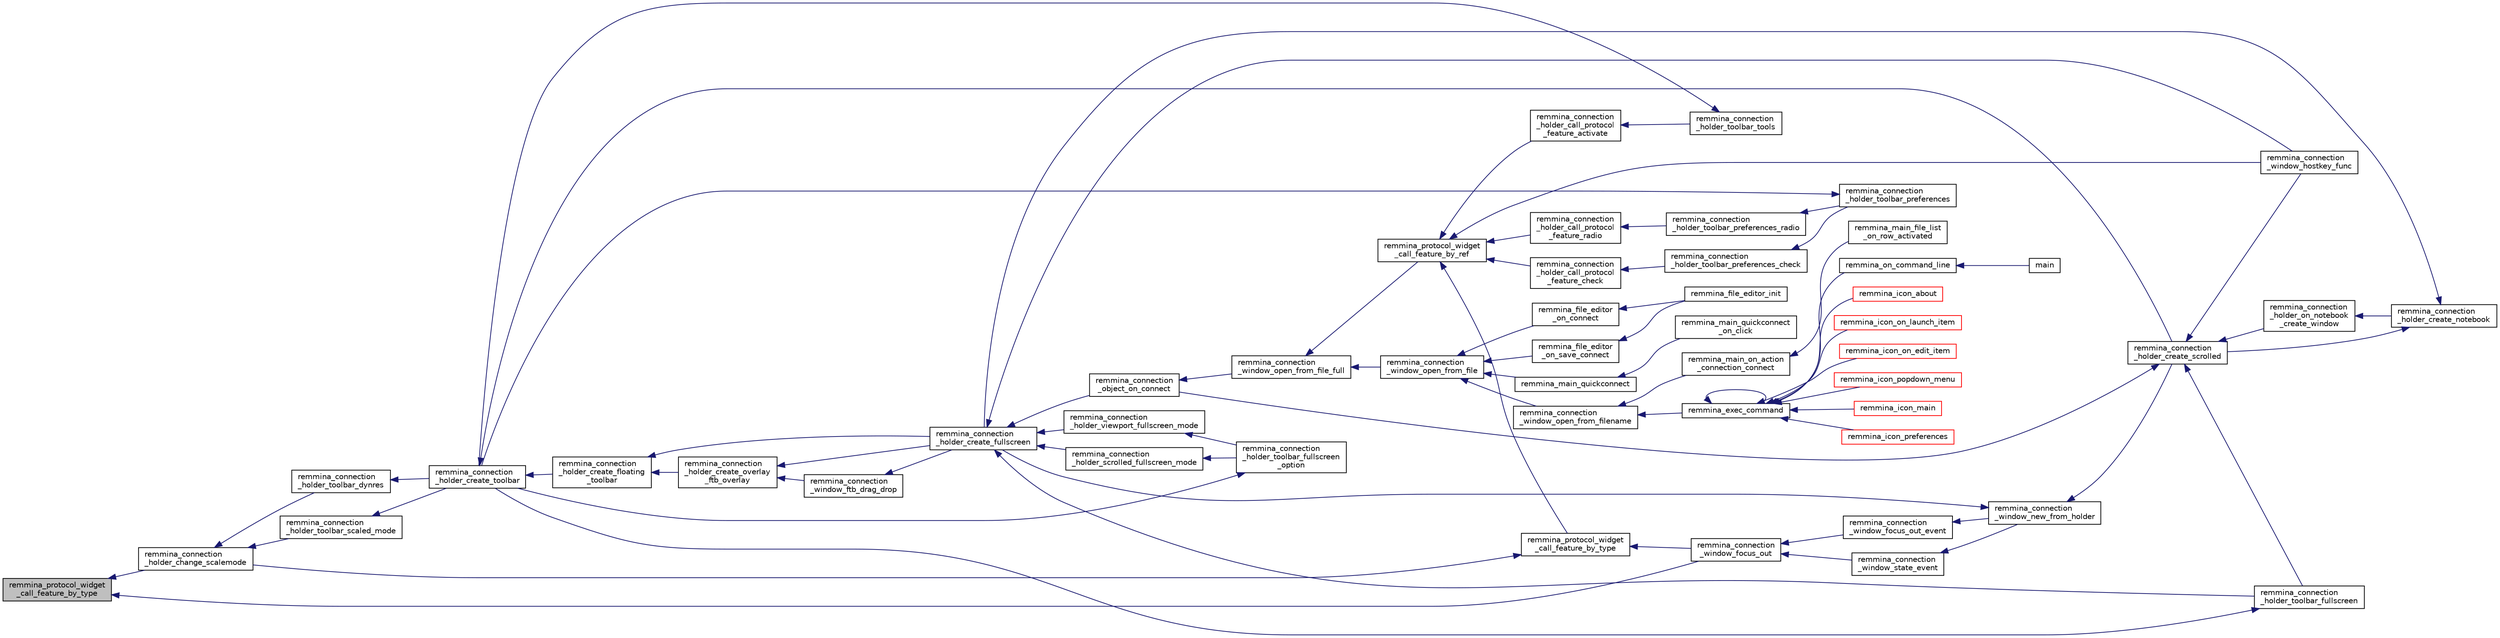 digraph "remmina_protocol_widget_call_feature_by_type"
{
  edge [fontname="Helvetica",fontsize="10",labelfontname="Helvetica",labelfontsize="10"];
  node [fontname="Helvetica",fontsize="10",shape=record];
  rankdir="LR";
  Node592 [label="remmina_protocol_widget\l_call_feature_by_type",height=0.2,width=0.4,color="black", fillcolor="grey75", style="filled", fontcolor="black"];
  Node592 -> Node593 [dir="back",color="midnightblue",fontsize="10",style="solid",fontname="Helvetica"];
  Node593 [label="remmina_connection\l_holder_change_scalemode",height=0.2,width=0.4,color="black", fillcolor="white", style="filled",URL="$remmina__connection__window_8c.html#a5565ebedf82eb9f2d54b7f447b4c930e"];
  Node593 -> Node594 [dir="back",color="midnightblue",fontsize="10",style="solid",fontname="Helvetica"];
  Node594 [label="remmina_connection\l_holder_toolbar_dynres",height=0.2,width=0.4,color="black", fillcolor="white", style="filled",URL="$remmina__connection__window_8c.html#a576e3800c7371f63b27e3832848ac4e5"];
  Node594 -> Node595 [dir="back",color="midnightblue",fontsize="10",style="solid",fontname="Helvetica"];
  Node595 [label="remmina_connection\l_holder_create_toolbar",height=0.2,width=0.4,color="black", fillcolor="white", style="filled",URL="$remmina__connection__window_8c.html#af8138da72278e9e9000276e08a6fd984"];
  Node595 -> Node596 [dir="back",color="midnightblue",fontsize="10",style="solid",fontname="Helvetica"];
  Node596 [label="remmina_connection\l_holder_create_floating\l_toolbar",height=0.2,width=0.4,color="black", fillcolor="white", style="filled",URL="$remmina__connection__window_8c.html#a967dca6c1876afc3e6bcb763f9709d43"];
  Node596 -> Node597 [dir="back",color="midnightblue",fontsize="10",style="solid",fontname="Helvetica"];
  Node597 [label="remmina_connection\l_holder_create_overlay\l_ftb_overlay",height=0.2,width=0.4,color="black", fillcolor="white", style="filled",URL="$remmina__connection__window_8c.html#ab2edcb806312b3367c70fbb13c383ae0"];
  Node597 -> Node598 [dir="back",color="midnightblue",fontsize="10",style="solid",fontname="Helvetica"];
  Node598 [label="remmina_connection\l_window_ftb_drag_drop",height=0.2,width=0.4,color="black", fillcolor="white", style="filled",URL="$remmina__connection__window_8c.html#a15c9b2bd929f8f2bb64d0bb6fa60f067"];
  Node598 -> Node599 [dir="back",color="midnightblue",fontsize="10",style="solid",fontname="Helvetica"];
  Node599 [label="remmina_connection\l_holder_create_fullscreen",height=0.2,width=0.4,color="black", fillcolor="white", style="filled",URL="$remmina__connection__window_8c.html#ae67ca4d276339723c1ff87fc224eaccf"];
  Node599 -> Node600 [dir="back",color="midnightblue",fontsize="10",style="solid",fontname="Helvetica"];
  Node600 [label="remmina_connection\l_holder_toolbar_fullscreen",height=0.2,width=0.4,color="black", fillcolor="white", style="filled",URL="$remmina__connection__window_8c.html#a02ac20f50f1b7b816bd7208127efdbee"];
  Node600 -> Node595 [dir="back",color="midnightblue",fontsize="10",style="solid",fontname="Helvetica"];
  Node599 -> Node601 [dir="back",color="midnightblue",fontsize="10",style="solid",fontname="Helvetica"];
  Node601 [label="remmina_connection\l_holder_viewport_fullscreen_mode",height=0.2,width=0.4,color="black", fillcolor="white", style="filled",URL="$remmina__connection__window_8c.html#a0e99d0ff8c39f2c6de508eee9ef498c5"];
  Node601 -> Node602 [dir="back",color="midnightblue",fontsize="10",style="solid",fontname="Helvetica"];
  Node602 [label="remmina_connection\l_holder_toolbar_fullscreen\l_option",height=0.2,width=0.4,color="black", fillcolor="white", style="filled",URL="$remmina__connection__window_8c.html#a1415cdcbed0e6fe9a7978586bf132207"];
  Node602 -> Node595 [dir="back",color="midnightblue",fontsize="10",style="solid",fontname="Helvetica"];
  Node599 -> Node603 [dir="back",color="midnightblue",fontsize="10",style="solid",fontname="Helvetica"];
  Node603 [label="remmina_connection\l_holder_scrolled_fullscreen_mode",height=0.2,width=0.4,color="black", fillcolor="white", style="filled",URL="$remmina__connection__window_8c.html#aa25cae5c0e15e13b817b925e42a044a9"];
  Node603 -> Node602 [dir="back",color="midnightblue",fontsize="10",style="solid",fontname="Helvetica"];
  Node599 -> Node604 [dir="back",color="midnightblue",fontsize="10",style="solid",fontname="Helvetica"];
  Node604 [label="remmina_connection\l_window_hostkey_func",height=0.2,width=0.4,color="black", fillcolor="white", style="filled",URL="$remmina__connection__window_8c.html#abef663d930076deb3105f86dabe2a9c3"];
  Node599 -> Node605 [dir="back",color="midnightblue",fontsize="10",style="solid",fontname="Helvetica"];
  Node605 [label="remmina_connection\l_object_on_connect",height=0.2,width=0.4,color="black", fillcolor="white", style="filled",URL="$remmina__connection__window_8c.html#a0ad685a873ecef95ec13caba17e0c22e"];
  Node605 -> Node606 [dir="back",color="midnightblue",fontsize="10",style="solid",fontname="Helvetica"];
  Node606 [label="remmina_connection\l_window_open_from_file_full",height=0.2,width=0.4,color="black", fillcolor="white", style="filled",URL="$remmina__connection__window_8h.html#adbf2b670ca3bae96a99cb0b36021a961"];
  Node606 -> Node607 [dir="back",color="midnightblue",fontsize="10",style="solid",fontname="Helvetica"];
  Node607 [label="remmina_connection\l_window_open_from_file",height=0.2,width=0.4,color="black", fillcolor="white", style="filled",URL="$remmina__connection__window_8h.html#a1c7f722a89609523cc4de079cc82f23c"];
  Node607 -> Node608 [dir="back",color="midnightblue",fontsize="10",style="solid",fontname="Helvetica"];
  Node608 [label="remmina_connection\l_window_open_from_filename",height=0.2,width=0.4,color="black", fillcolor="white", style="filled",URL="$remmina__connection__window_8h.html#ab0ed27ef360efc7d92906cbabf9da5db"];
  Node608 -> Node609 [dir="back",color="midnightblue",fontsize="10",style="solid",fontname="Helvetica"];
  Node609 [label="remmina_exec_command",height=0.2,width=0.4,color="black", fillcolor="white", style="filled",URL="$remmina__exec_8h.html#a424cabdcff647797061e7482049d62a7"];
  Node609 -> Node610 [dir="back",color="midnightblue",fontsize="10",style="solid",fontname="Helvetica"];
  Node610 [label="remmina_on_command_line",height=0.2,width=0.4,color="black", fillcolor="white", style="filled",URL="$remmina_8c.html#aeb286fc5bd52ab5382ab8cb495dc2914"];
  Node610 -> Node611 [dir="back",color="midnightblue",fontsize="10",style="solid",fontname="Helvetica"];
  Node611 [label="main",height=0.2,width=0.4,color="black", fillcolor="white", style="filled",URL="$remmina_8c.html#a0ddf1224851353fc92bfbff6f499fa97"];
  Node609 -> Node609 [dir="back",color="midnightblue",fontsize="10",style="solid",fontname="Helvetica"];
  Node609 -> Node612 [dir="back",color="midnightblue",fontsize="10",style="solid",fontname="Helvetica"];
  Node612 [label="remmina_icon_main",height=0.2,width=0.4,color="red", fillcolor="white", style="filled",URL="$remmina__icon_8c.html#a920476110ab6410c8fc8cf734109e497"];
  Node609 -> Node623 [dir="back",color="midnightblue",fontsize="10",style="solid",fontname="Helvetica"];
  Node623 [label="remmina_icon_preferences",height=0.2,width=0.4,color="red", fillcolor="white", style="filled",URL="$remmina__icon_8c.html#ad3b0e3d12e4854eae05b1afea19da404"];
  Node609 -> Node624 [dir="back",color="midnightblue",fontsize="10",style="solid",fontname="Helvetica"];
  Node624 [label="remmina_icon_about",height=0.2,width=0.4,color="red", fillcolor="white", style="filled",URL="$remmina__icon_8c.html#a5cdf1958ef01e49889bcee2e90e2cf71"];
  Node609 -> Node625 [dir="back",color="midnightblue",fontsize="10",style="solid",fontname="Helvetica"];
  Node625 [label="remmina_icon_on_launch_item",height=0.2,width=0.4,color="red", fillcolor="white", style="filled",URL="$remmina__icon_8c.html#ad1699688680e12abcfd5c74dd2f76d83"];
  Node609 -> Node628 [dir="back",color="midnightblue",fontsize="10",style="solid",fontname="Helvetica"];
  Node628 [label="remmina_icon_on_edit_item",height=0.2,width=0.4,color="red", fillcolor="white", style="filled",URL="$remmina__icon_8c.html#af8708120906a8dc41a7998ebf9ecd129"];
  Node609 -> Node629 [dir="back",color="midnightblue",fontsize="10",style="solid",fontname="Helvetica"];
  Node629 [label="remmina_icon_popdown_menu",height=0.2,width=0.4,color="red", fillcolor="white", style="filled",URL="$remmina__icon_8c.html#a444be76e3c3a065279c5f9abc7fae833"];
  Node608 -> Node630 [dir="back",color="midnightblue",fontsize="10",style="solid",fontname="Helvetica"];
  Node630 [label="remmina_main_on_action\l_connection_connect",height=0.2,width=0.4,color="black", fillcolor="white", style="filled",URL="$remmina__main_8c.html#ae023d1cb099a4f7bee79f13760566cbf"];
  Node630 -> Node631 [dir="back",color="midnightblue",fontsize="10",style="solid",fontname="Helvetica"];
  Node631 [label="remmina_main_file_list\l_on_row_activated",height=0.2,width=0.4,color="black", fillcolor="white", style="filled",URL="$remmina__main_8c.html#aba1a89a2400c5cc8373c6bd34602ac10"];
  Node607 -> Node632 [dir="back",color="midnightblue",fontsize="10",style="solid",fontname="Helvetica"];
  Node632 [label="remmina_file_editor\l_on_connect",height=0.2,width=0.4,color="black", fillcolor="white", style="filled",URL="$remmina__file__editor_8c.html#a73b8581fd1fd77532b748d91a2951f25"];
  Node632 -> Node616 [dir="back",color="midnightblue",fontsize="10",style="solid",fontname="Helvetica"];
  Node616 [label="remmina_file_editor_init",height=0.2,width=0.4,color="black", fillcolor="white", style="filled",URL="$remmina__file__editor_8c.html#a9afd8d41c66f547320930eb331f3124d"];
  Node607 -> Node617 [dir="back",color="midnightblue",fontsize="10",style="solid",fontname="Helvetica"];
  Node617 [label="remmina_file_editor\l_on_save_connect",height=0.2,width=0.4,color="black", fillcolor="white", style="filled",URL="$remmina__file__editor_8c.html#a57224f3f69f04f398de563b71be6b18e"];
  Node617 -> Node616 [dir="back",color="midnightblue",fontsize="10",style="solid",fontname="Helvetica"];
  Node607 -> Node633 [dir="back",color="midnightblue",fontsize="10",style="solid",fontname="Helvetica"];
  Node633 [label="remmina_main_quickconnect",height=0.2,width=0.4,color="black", fillcolor="white", style="filled",URL="$remmina__main_8c.html#a802458852abacebfb16f1f4295806a01"];
  Node633 -> Node634 [dir="back",color="midnightblue",fontsize="10",style="solid",fontname="Helvetica"];
  Node634 [label="remmina_main_quickconnect\l_on_click",height=0.2,width=0.4,color="black", fillcolor="white", style="filled",URL="$remmina__main_8c.html#a210e9e04c7c97cc86412044de31f659d"];
  Node606 -> Node635 [dir="back",color="midnightblue",fontsize="10",style="solid",fontname="Helvetica"];
  Node635 [label="remmina_protocol_widget\l_call_feature_by_ref",height=0.2,width=0.4,color="black", fillcolor="white", style="filled",URL="$remmina__protocol__widget_8h.html#a605b69a9aa4393024369cc5070488692"];
  Node635 -> Node636 [dir="back",color="midnightblue",fontsize="10",style="solid",fontname="Helvetica"];
  Node636 [label="remmina_connection\l_holder_call_protocol\l_feature_radio",height=0.2,width=0.4,color="black", fillcolor="white", style="filled",URL="$remmina__connection__window_8c.html#a86280cb973101817f7410af393bc2f98"];
  Node636 -> Node637 [dir="back",color="midnightblue",fontsize="10",style="solid",fontname="Helvetica"];
  Node637 [label="remmina_connection\l_holder_toolbar_preferences_radio",height=0.2,width=0.4,color="black", fillcolor="white", style="filled",URL="$remmina__connection__window_8c.html#a1ddab4aacc284c606ab237eae9c0b5a9"];
  Node637 -> Node638 [dir="back",color="midnightblue",fontsize="10",style="solid",fontname="Helvetica"];
  Node638 [label="remmina_connection\l_holder_toolbar_preferences",height=0.2,width=0.4,color="black", fillcolor="white", style="filled",URL="$remmina__connection__window_8c.html#a78ec7d6e66d6e6569c1a9a0230c74bc8"];
  Node638 -> Node595 [dir="back",color="midnightblue",fontsize="10",style="solid",fontname="Helvetica"];
  Node635 -> Node639 [dir="back",color="midnightblue",fontsize="10",style="solid",fontname="Helvetica"];
  Node639 [label="remmina_connection\l_holder_call_protocol\l_feature_check",height=0.2,width=0.4,color="black", fillcolor="white", style="filled",URL="$remmina__connection__window_8c.html#a8d924ded7fe147df8b5f113e2fb1d6e7"];
  Node639 -> Node640 [dir="back",color="midnightblue",fontsize="10",style="solid",fontname="Helvetica"];
  Node640 [label="remmina_connection\l_holder_toolbar_preferences_check",height=0.2,width=0.4,color="black", fillcolor="white", style="filled",URL="$remmina__connection__window_8c.html#ada0dce340f5f1484c496a2357e8a2c69"];
  Node640 -> Node638 [dir="back",color="midnightblue",fontsize="10",style="solid",fontname="Helvetica"];
  Node635 -> Node641 [dir="back",color="midnightblue",fontsize="10",style="solid",fontname="Helvetica"];
  Node641 [label="remmina_connection\l_holder_call_protocol\l_feature_activate",height=0.2,width=0.4,color="black", fillcolor="white", style="filled",URL="$remmina__connection__window_8c.html#a4507b43c6fd10bc68d9512c6b253a552"];
  Node641 -> Node642 [dir="back",color="midnightblue",fontsize="10",style="solid",fontname="Helvetica"];
  Node642 [label="remmina_connection\l_holder_toolbar_tools",height=0.2,width=0.4,color="black", fillcolor="white", style="filled",URL="$remmina__connection__window_8c.html#a51cc0b2274049920f67c71047bd76213"];
  Node642 -> Node595 [dir="back",color="midnightblue",fontsize="10",style="solid",fontname="Helvetica"];
  Node635 -> Node604 [dir="back",color="midnightblue",fontsize="10",style="solid",fontname="Helvetica"];
  Node635 -> Node643 [dir="back",color="midnightblue",fontsize="10",style="solid",fontname="Helvetica"];
  Node643 [label="remmina_protocol_widget\l_call_feature_by_type",height=0.2,width=0.4,color="black", fillcolor="white", style="filled",URL="$remmina__protocol__widget_8h.html#a6a630e96e5b914d60d678ae8eaad4cd9"];
  Node643 -> Node593 [dir="back",color="midnightblue",fontsize="10",style="solid",fontname="Helvetica"];
  Node643 -> Node644 [dir="back",color="midnightblue",fontsize="10",style="solid",fontname="Helvetica"];
  Node644 [label="remmina_connection\l_window_focus_out",height=0.2,width=0.4,color="black", fillcolor="white", style="filled",URL="$remmina__connection__window_8c.html#a8c242e0a7ee57ed79099c330d696b43f"];
  Node644 -> Node645 [dir="back",color="midnightblue",fontsize="10",style="solid",fontname="Helvetica"];
  Node645 [label="remmina_connection\l_window_focus_out_event",height=0.2,width=0.4,color="black", fillcolor="white", style="filled",URL="$remmina__connection__window_8c.html#a539828a1dd435bee083d82136691176c"];
  Node645 -> Node646 [dir="back",color="midnightblue",fontsize="10",style="solid",fontname="Helvetica"];
  Node646 [label="remmina_connection\l_window_new_from_holder",height=0.2,width=0.4,color="black", fillcolor="white", style="filled",URL="$remmina__connection__window_8c.html#a0ff4775a640861c11f2bc9f4e4680ed5"];
  Node646 -> Node647 [dir="back",color="midnightblue",fontsize="10",style="solid",fontname="Helvetica"];
  Node647 [label="remmina_connection\l_holder_create_scrolled",height=0.2,width=0.4,color="black", fillcolor="white", style="filled",URL="$remmina__connection__window_8c.html#a57b3656c37df65d276ddd50a16906dc7"];
  Node647 -> Node600 [dir="back",color="midnightblue",fontsize="10",style="solid",fontname="Helvetica"];
  Node647 -> Node648 [dir="back",color="midnightblue",fontsize="10",style="solid",fontname="Helvetica"];
  Node648 [label="remmina_connection\l_holder_on_notebook\l_create_window",height=0.2,width=0.4,color="black", fillcolor="white", style="filled",URL="$remmina__connection__window_8c.html#a2f5fc595c1aad851962aa58e2009bcce"];
  Node648 -> Node649 [dir="back",color="midnightblue",fontsize="10",style="solid",fontname="Helvetica"];
  Node649 [label="remmina_connection\l_holder_create_notebook",height=0.2,width=0.4,color="black", fillcolor="white", style="filled",URL="$remmina__connection__window_8c.html#ae616dc409c5775dc73d9a83c1f081705"];
  Node649 -> Node647 [dir="back",color="midnightblue",fontsize="10",style="solid",fontname="Helvetica"];
  Node649 -> Node599 [dir="back",color="midnightblue",fontsize="10",style="solid",fontname="Helvetica"];
  Node647 -> Node604 [dir="back",color="midnightblue",fontsize="10",style="solid",fontname="Helvetica"];
  Node647 -> Node605 [dir="back",color="midnightblue",fontsize="10",style="solid",fontname="Helvetica"];
  Node646 -> Node599 [dir="back",color="midnightblue",fontsize="10",style="solid",fontname="Helvetica"];
  Node644 -> Node650 [dir="back",color="midnightblue",fontsize="10",style="solid",fontname="Helvetica"];
  Node650 [label="remmina_connection\l_window_state_event",height=0.2,width=0.4,color="black", fillcolor="white", style="filled",URL="$remmina__connection__window_8c.html#a174d5b1e983a96c98aae2e8078f462bd"];
  Node650 -> Node646 [dir="back",color="midnightblue",fontsize="10",style="solid",fontname="Helvetica"];
  Node597 -> Node599 [dir="back",color="midnightblue",fontsize="10",style="solid",fontname="Helvetica"];
  Node596 -> Node599 [dir="back",color="midnightblue",fontsize="10",style="solid",fontname="Helvetica"];
  Node595 -> Node647 [dir="back",color="midnightblue",fontsize="10",style="solid",fontname="Helvetica"];
  Node593 -> Node651 [dir="back",color="midnightblue",fontsize="10",style="solid",fontname="Helvetica"];
  Node651 [label="remmina_connection\l_holder_toolbar_scaled_mode",height=0.2,width=0.4,color="black", fillcolor="white", style="filled",URL="$remmina__connection__window_8c.html#ad6136dd7c0867a5a5f1c0b0645632ee4"];
  Node651 -> Node595 [dir="back",color="midnightblue",fontsize="10",style="solid",fontname="Helvetica"];
  Node592 -> Node644 [dir="back",color="midnightblue",fontsize="10",style="solid",fontname="Helvetica"];
}
